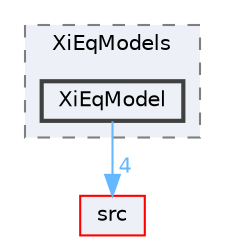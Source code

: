 digraph "applications/solvers/combustion/PDRFoam/XiModels/XiEqModels/XiEqModel"
{
 // LATEX_PDF_SIZE
  bgcolor="transparent";
  edge [fontname=Helvetica,fontsize=10,labelfontname=Helvetica,labelfontsize=10];
  node [fontname=Helvetica,fontsize=10,shape=box,height=0.2,width=0.4];
  compound=true
  subgraph clusterdir_86c6030308677972953fc7979d3a85bb {
    graph [ bgcolor="#edf0f7", pencolor="grey50", label="XiEqModels", fontname=Helvetica,fontsize=10 style="filled,dashed", URL="dir_86c6030308677972953fc7979d3a85bb.html",tooltip=""]
  dir_a02a87a06df1180e1e734c7954ddb4f4 [label="XiEqModel", fillcolor="#edf0f7", color="grey25", style="filled,bold", URL="dir_a02a87a06df1180e1e734c7954ddb4f4.html",tooltip=""];
  }
  dir_68267d1309a1af8e8297ef4c3efbcdba [label="src", fillcolor="#edf0f7", color="red", style="filled", URL="dir_68267d1309a1af8e8297ef4c3efbcdba.html",tooltip=""];
  dir_a02a87a06df1180e1e734c7954ddb4f4->dir_68267d1309a1af8e8297ef4c3efbcdba [headlabel="4", labeldistance=1.5 headhref="dir_004434_003729.html" href="dir_004434_003729.html" color="steelblue1" fontcolor="steelblue1"];
}
